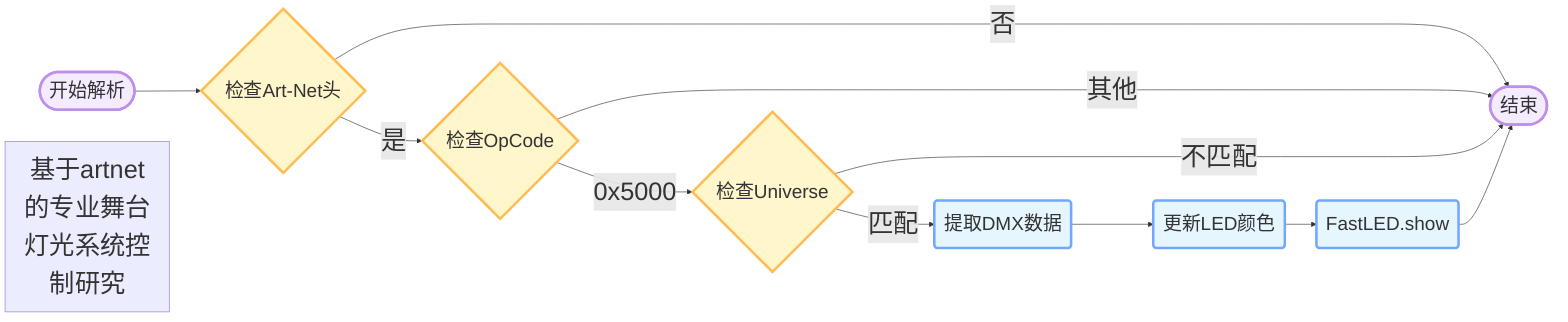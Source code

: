 %%{init: {
    "theme": "default",
    "themeVariables": {
        "secondaryTextColor": "white",
        "fontSize": "40px"
    }
}}%%
flowchart LR
    classDef startend fill:#F5EBFF,stroke:#BE8FED,stroke-width:4px,font-size:30px;
    classDef process fill:#E5F6FF,stroke:#73A6FF,stroke-width:4px,font-size:30px;
    classDef decision fill:#FFF6CC,stroke:#FFBC52,stroke-width:4px,font-size:30px;

    A([开始解析]):::startend --> B{检查Art-Net头}:::decision
    B -- 是 --> C{检查OpCode}:::decision
    B -- 否 --> Z([结束]):::startend
    C -- 0x5000 --> D{检查Universe}:::decision
    C -- 其他 --> Z
    D -- 匹配 --> E(提取DMX数据):::process
    D -- 不匹配 --> Z
    E --> F(更新LED颜色):::process
    F --> G(FastLED.show):::process
    G --> Z
基于artnet的专业舞台灯光系统控制研究